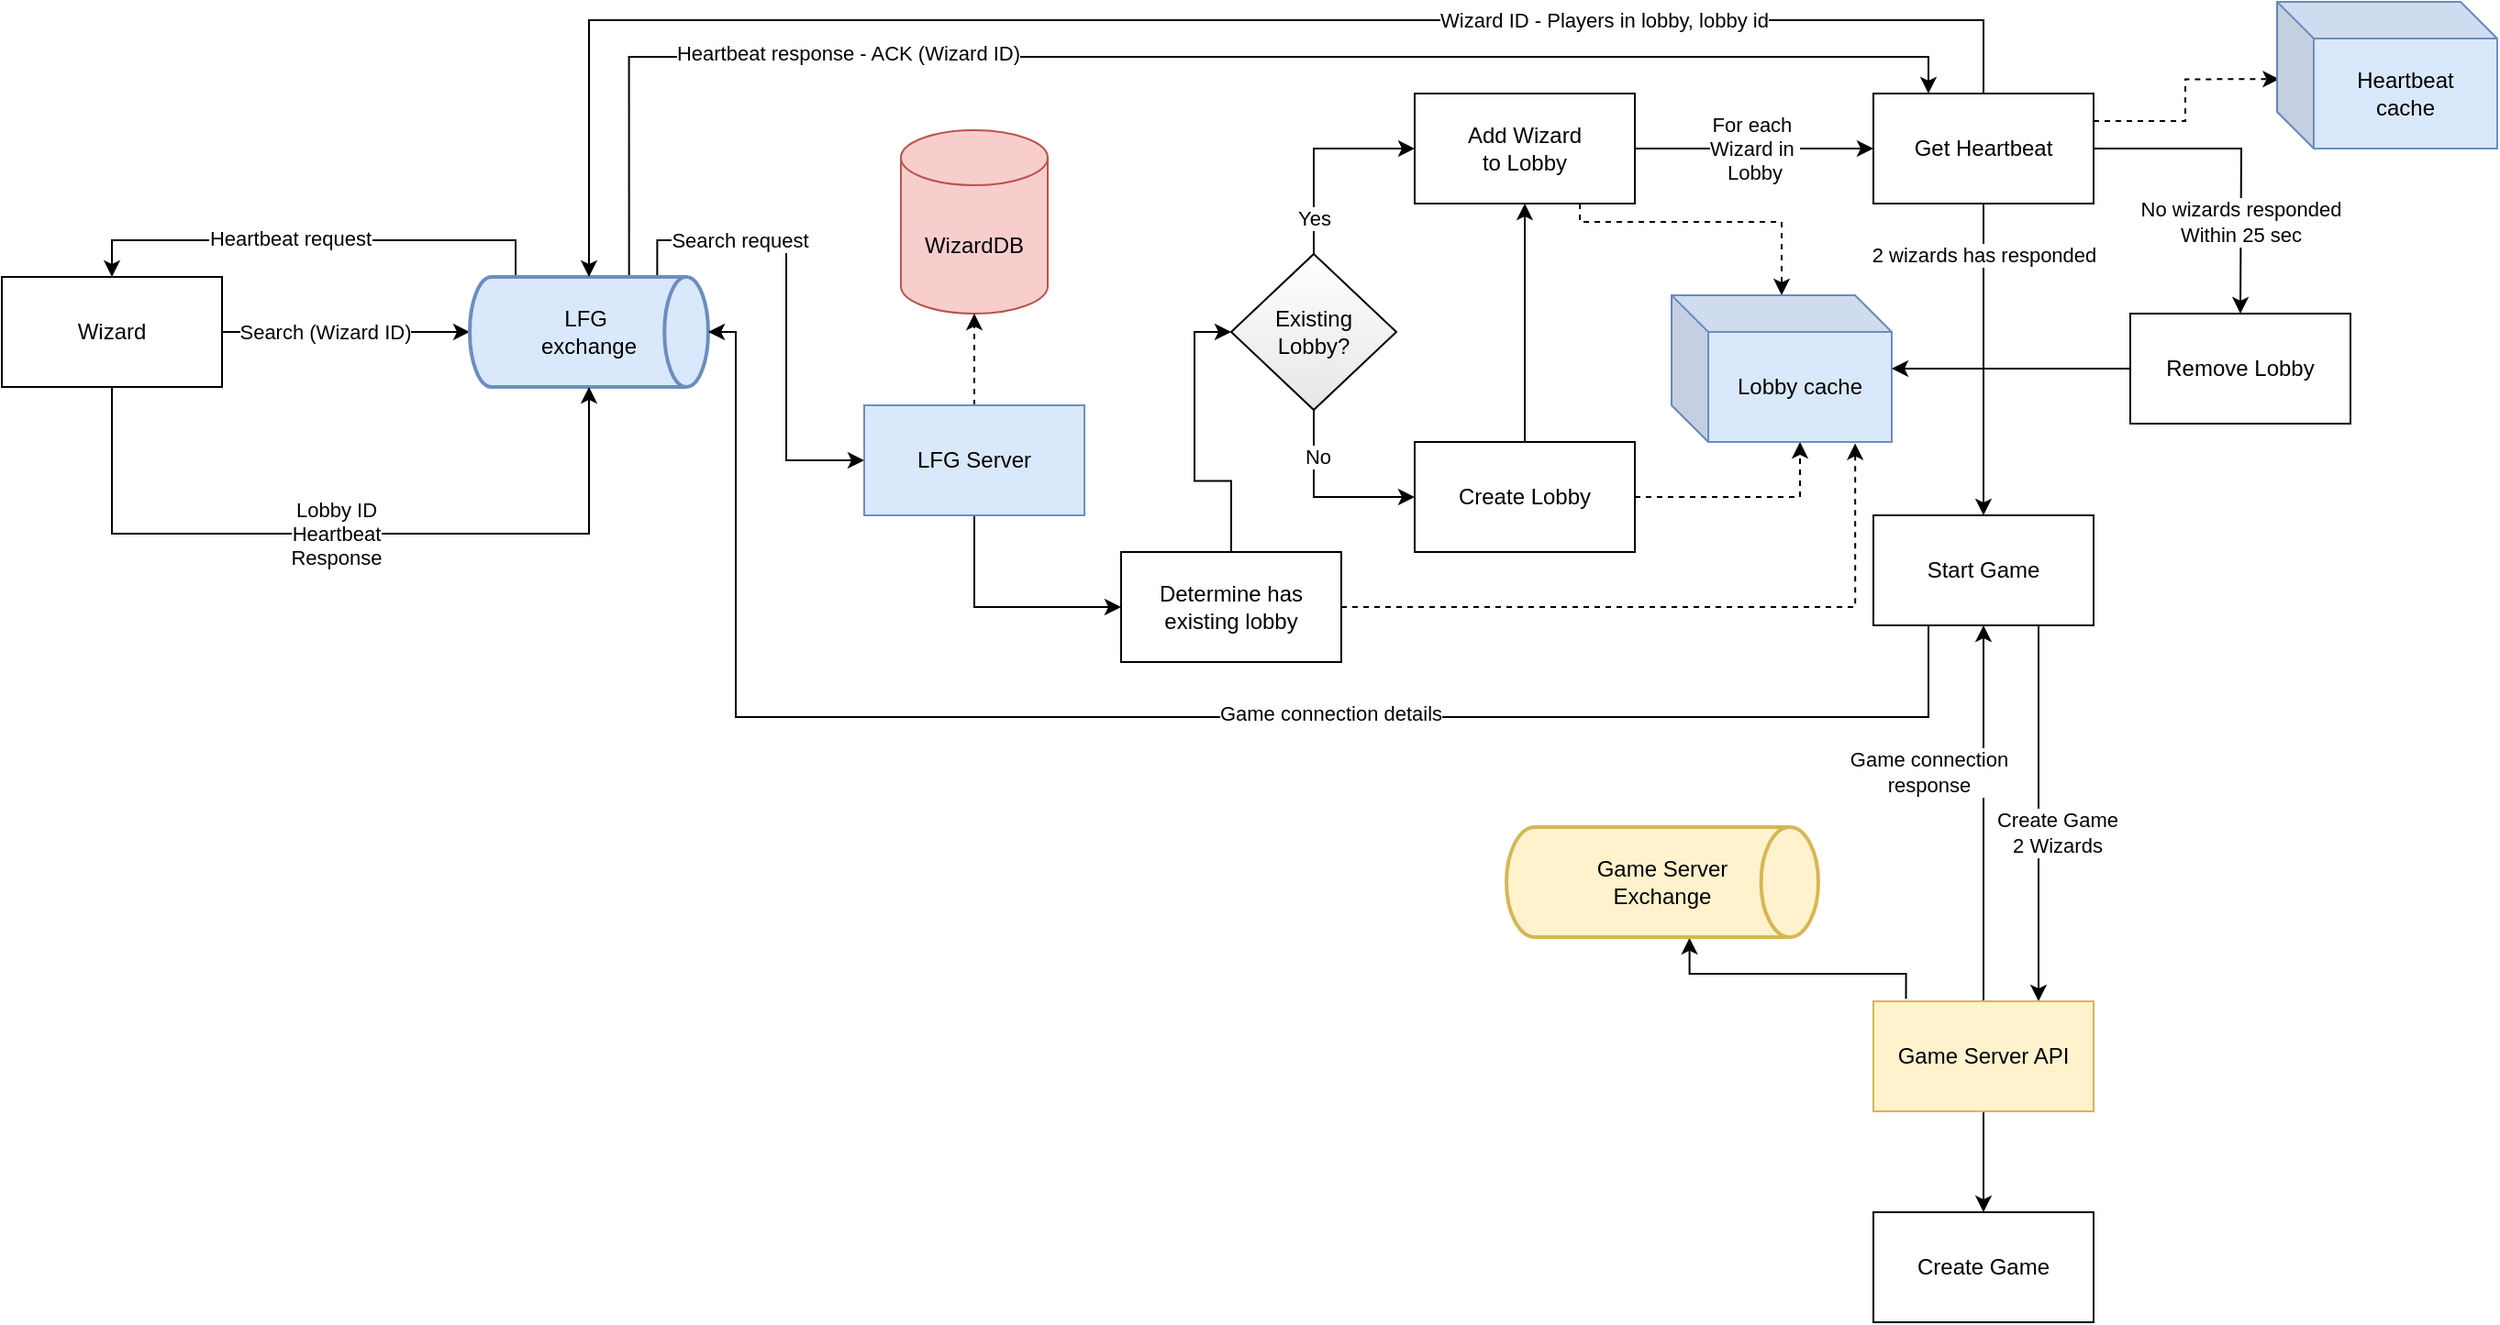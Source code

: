 <mxfile version="14.3.0" type="github">
  <diagram id="UbCPcvhUC4N1hX7AJckq" name="Page-1">
    <mxGraphModel dx="895" dy="532" grid="1" gridSize="10" guides="1" tooltips="1" connect="1" arrows="1" fold="1" page="1" pageScale="1" pageWidth="1654" pageHeight="1169" math="0" shadow="0">
      <root>
        <mxCell id="0" />
        <mxCell id="1" parent="0" />
        <mxCell id="wzo7vh88ep_ksWhKX13a-1" value="WizardDB" style="shape=cylinder3;whiteSpace=wrap;html=1;boundedLbl=1;backgroundOutline=1;size=15;fillColor=#f8cecc;strokeColor=#b85450;" vertex="1" parent="1">
          <mxGeometry x="760" y="80" width="80" height="100" as="geometry" />
        </mxCell>
        <mxCell id="wzo7vh88ep_ksWhKX13a-3" value="Wizard" style="rounded=0;whiteSpace=wrap;html=1;" vertex="1" parent="1">
          <mxGeometry x="270" y="160" width="120" height="60" as="geometry" />
        </mxCell>
        <mxCell id="wzo7vh88ep_ksWhKX13a-5" value="" style="endArrow=classic;html=1;exitX=1;exitY=0.5;exitDx=0;exitDy=0;edgeStyle=orthogonalEdgeStyle;rounded=0;entryX=0;entryY=0.5;entryDx=0;entryDy=0;entryPerimeter=0;" edge="1" parent="1" source="wzo7vh88ep_ksWhKX13a-3" target="wzo7vh88ep_ksWhKX13a-8">
          <mxGeometry width="50" height="50" relative="1" as="geometry">
            <mxPoint x="440" y="270" as="sourcePoint" />
            <mxPoint x="465" y="145" as="targetPoint" />
          </mxGeometry>
        </mxCell>
        <mxCell id="wzo7vh88ep_ksWhKX13a-9" value="Search (Wizard ID)" style="edgeLabel;html=1;align=center;verticalAlign=middle;resizable=0;points=[];" vertex="1" connectable="0" parent="wzo7vh88ep_ksWhKX13a-5">
          <mxGeometry x="-0.478" y="2" relative="1" as="geometry">
            <mxPoint x="21" y="2" as="offset" />
          </mxGeometry>
        </mxCell>
        <mxCell id="wzo7vh88ep_ksWhKX13a-34" style="edgeStyle=orthogonalEdgeStyle;rounded=0;orthogonalLoop=1;jettySize=auto;html=1;entryX=0.5;entryY=0;entryDx=0;entryDy=0;exitX=0.202;exitY=-0.005;exitDx=0;exitDy=0;exitPerimeter=0;" edge="1" parent="1" source="wzo7vh88ep_ksWhKX13a-8" target="wzo7vh88ep_ksWhKX13a-3">
          <mxGeometry relative="1" as="geometry">
            <Array as="points">
              <mxPoint x="550" y="160" />
              <mxPoint x="550" y="140" />
              <mxPoint x="330" y="140" />
            </Array>
          </mxGeometry>
        </mxCell>
        <mxCell id="wzo7vh88ep_ksWhKX13a-35" value="Heartbeat request" style="edgeLabel;html=1;align=center;verticalAlign=middle;resizable=0;points=[];" vertex="1" connectable="0" parent="wzo7vh88ep_ksWhKX13a-34">
          <mxGeometry x="0.103" y="-1" relative="1" as="geometry">
            <mxPoint as="offset" />
          </mxGeometry>
        </mxCell>
        <mxCell id="wzo7vh88ep_ksWhKX13a-50" style="edgeStyle=orthogonalEdgeStyle;rounded=0;orthogonalLoop=1;jettySize=auto;html=1;entryX=0;entryY=0.5;entryDx=0;entryDy=0;exitX=0.786;exitY=0.004;exitDx=0;exitDy=0;exitPerimeter=0;" edge="1" parent="1" source="wzo7vh88ep_ksWhKX13a-8" target="wzo7vh88ep_ksWhKX13a-15">
          <mxGeometry relative="1" as="geometry" />
        </mxCell>
        <mxCell id="wzo7vh88ep_ksWhKX13a-55" value="Search request" style="edgeLabel;html=1;align=center;verticalAlign=middle;resizable=0;points=[];" vertex="1" connectable="0" parent="wzo7vh88ep_ksWhKX13a-50">
          <mxGeometry x="-0.491" relative="1" as="geometry">
            <mxPoint as="offset" />
          </mxGeometry>
        </mxCell>
        <mxCell id="wzo7vh88ep_ksWhKX13a-52" style="edgeStyle=orthogonalEdgeStyle;rounded=0;orthogonalLoop=1;jettySize=auto;html=1;exitX=0.668;exitY=0.004;exitDx=0;exitDy=0;exitPerimeter=0;entryX=0.25;entryY=0;entryDx=0;entryDy=0;" edge="1" parent="1" source="wzo7vh88ep_ksWhKX13a-8" target="wzo7vh88ep_ksWhKX13a-32">
          <mxGeometry relative="1" as="geometry">
            <mxPoint x="670" y="70" as="targetPoint" />
          </mxGeometry>
        </mxCell>
        <mxCell id="wzo7vh88ep_ksWhKX13a-53" value="Heartbeat response - ACK (Wizard ID)" style="edgeLabel;html=1;align=center;verticalAlign=middle;resizable=0;points=[];" vertex="1" connectable="0" parent="wzo7vh88ep_ksWhKX13a-52">
          <mxGeometry x="-0.472" y="2" relative="1" as="geometry">
            <mxPoint x="14.89" as="offset" />
          </mxGeometry>
        </mxCell>
        <mxCell id="wzo7vh88ep_ksWhKX13a-8" value="LFG&amp;nbsp;&lt;br&gt;exchange" style="strokeWidth=2;html=1;shape=mxgraph.flowchart.direct_data;whiteSpace=wrap;fillColor=#dae8fc;strokeColor=#6c8ebf;" vertex="1" parent="1">
          <mxGeometry x="525" y="160" width="130" height="60" as="geometry" />
        </mxCell>
        <mxCell id="wzo7vh88ep_ksWhKX13a-20" style="edgeStyle=orthogonalEdgeStyle;rounded=0;orthogonalLoop=1;jettySize=auto;html=1;entryX=0;entryY=0.5;entryDx=0;entryDy=0;exitX=0.5;exitY=1;exitDx=0;exitDy=0;" edge="1" parent="1" source="wzo7vh88ep_ksWhKX13a-15" target="wzo7vh88ep_ksWhKX13a-56">
          <mxGeometry relative="1" as="geometry" />
        </mxCell>
        <mxCell id="wzo7vh88ep_ksWhKX13a-25" style="edgeStyle=orthogonalEdgeStyle;rounded=0;orthogonalLoop=1;jettySize=auto;html=1;entryX=0.5;entryY=1;entryDx=0;entryDy=0;entryPerimeter=0;dashed=1;" edge="1" parent="1" source="wzo7vh88ep_ksWhKX13a-15" target="wzo7vh88ep_ksWhKX13a-1">
          <mxGeometry relative="1" as="geometry">
            <mxPoint x="840" y="290" as="targetPoint" />
          </mxGeometry>
        </mxCell>
        <mxCell id="wzo7vh88ep_ksWhKX13a-15" value="LFG Server" style="rounded=0;whiteSpace=wrap;html=1;fillColor=#dae8fc;strokeColor=#6c8ebf;" vertex="1" parent="1">
          <mxGeometry x="740" y="230" width="120" height="60" as="geometry" />
        </mxCell>
        <mxCell id="wzo7vh88ep_ksWhKX13a-45" style="edgeStyle=orthogonalEdgeStyle;rounded=0;orthogonalLoop=1;jettySize=auto;html=1;entryX=0;entryY=0;entryDx=70;entryDy=80;entryPerimeter=0;dashed=1;" edge="1" parent="1" source="wzo7vh88ep_ksWhKX13a-16" target="wzo7vh88ep_ksWhKX13a-46">
          <mxGeometry relative="1" as="geometry">
            <mxPoint x="1220" y="220" as="targetPoint" />
          </mxGeometry>
        </mxCell>
        <mxCell id="wzo7vh88ep_ksWhKX13a-62" style="edgeStyle=orthogonalEdgeStyle;rounded=0;orthogonalLoop=1;jettySize=auto;html=1;entryX=0.5;entryY=1;entryDx=0;entryDy=0;" edge="1" parent="1" source="wzo7vh88ep_ksWhKX13a-16" target="wzo7vh88ep_ksWhKX13a-17">
          <mxGeometry relative="1" as="geometry" />
        </mxCell>
        <mxCell id="wzo7vh88ep_ksWhKX13a-16" value="Create Lobby" style="rounded=0;whiteSpace=wrap;html=1;" vertex="1" parent="1">
          <mxGeometry x="1040" y="250" width="120" height="60" as="geometry" />
        </mxCell>
        <mxCell id="wzo7vh88ep_ksWhKX13a-29" value="For each&amp;nbsp;&lt;br&gt;Wizard in&amp;nbsp;&lt;br&gt;Lobby" style="edgeStyle=orthogonalEdgeStyle;rounded=0;orthogonalLoop=1;jettySize=auto;html=1;entryX=0;entryY=0.5;entryDx=0;entryDy=0;" edge="1" parent="1" source="wzo7vh88ep_ksWhKX13a-17" target="wzo7vh88ep_ksWhKX13a-32">
          <mxGeometry relative="1" as="geometry">
            <mxPoint x="1280" y="90" as="targetPoint" />
          </mxGeometry>
        </mxCell>
        <mxCell id="wzo7vh88ep_ksWhKX13a-47" style="edgeStyle=orthogonalEdgeStyle;rounded=0;orthogonalLoop=1;jettySize=auto;html=1;exitX=0.75;exitY=1;exitDx=0;exitDy=0;dashed=1;" edge="1" parent="1" source="wzo7vh88ep_ksWhKX13a-17" target="wzo7vh88ep_ksWhKX13a-46">
          <mxGeometry relative="1" as="geometry">
            <Array as="points">
              <mxPoint x="1130" y="130" />
              <mxPoint x="1240" y="130" />
            </Array>
          </mxGeometry>
        </mxCell>
        <mxCell id="wzo7vh88ep_ksWhKX13a-17" value="Add Wizard &lt;br&gt;to Lobby" style="rounded=0;whiteSpace=wrap;html=1;" vertex="1" parent="1">
          <mxGeometry x="1040" y="60" width="120" height="60" as="geometry" />
        </mxCell>
        <mxCell id="wzo7vh88ep_ksWhKX13a-21" style="edgeStyle=orthogonalEdgeStyle;rounded=0;orthogonalLoop=1;jettySize=auto;html=1;entryX=0;entryY=0.5;entryDx=0;entryDy=0;exitX=0.5;exitY=0;exitDx=0;exitDy=0;" edge="1" parent="1" source="wzo7vh88ep_ksWhKX13a-19" target="wzo7vh88ep_ksWhKX13a-17">
          <mxGeometry relative="1" as="geometry" />
        </mxCell>
        <mxCell id="wzo7vh88ep_ksWhKX13a-23" value="Yes" style="edgeLabel;html=1;align=center;verticalAlign=middle;resizable=0;points=[];" vertex="1" connectable="0" parent="wzo7vh88ep_ksWhKX13a-21">
          <mxGeometry x="-0.641" relative="1" as="geometry">
            <mxPoint as="offset" />
          </mxGeometry>
        </mxCell>
        <mxCell id="wzo7vh88ep_ksWhKX13a-22" style="edgeStyle=orthogonalEdgeStyle;rounded=0;orthogonalLoop=1;jettySize=auto;html=1;entryX=0;entryY=0.5;entryDx=0;entryDy=0;exitX=0.5;exitY=1;exitDx=0;exitDy=0;" edge="1" parent="1" source="wzo7vh88ep_ksWhKX13a-19" target="wzo7vh88ep_ksWhKX13a-16">
          <mxGeometry relative="1" as="geometry" />
        </mxCell>
        <mxCell id="wzo7vh88ep_ksWhKX13a-24" value="No" style="edgeLabel;html=1;align=center;verticalAlign=middle;resizable=0;points=[];" vertex="1" connectable="0" parent="wzo7vh88ep_ksWhKX13a-22">
          <mxGeometry x="-0.509" y="2" relative="1" as="geometry">
            <mxPoint as="offset" />
          </mxGeometry>
        </mxCell>
        <mxCell id="wzo7vh88ep_ksWhKX13a-19" value="Existing &lt;br&gt;Lobby?" style="rhombus;whiteSpace=wrap;html=1;gradientColor=#E6E6E6;" vertex="1" parent="1">
          <mxGeometry x="940" y="147.5" width="90" height="85" as="geometry" />
        </mxCell>
        <mxCell id="wzo7vh88ep_ksWhKX13a-33" style="edgeStyle=orthogonalEdgeStyle;rounded=0;orthogonalLoop=1;jettySize=auto;html=1;entryX=0.5;entryY=0;entryDx=0;entryDy=0;entryPerimeter=0;exitX=0.5;exitY=0;exitDx=0;exitDy=0;" edge="1" parent="1" source="wzo7vh88ep_ksWhKX13a-32" target="wzo7vh88ep_ksWhKX13a-8">
          <mxGeometry relative="1" as="geometry">
            <Array as="points">
              <mxPoint x="1350" y="20" />
              <mxPoint x="590" y="20" />
            </Array>
          </mxGeometry>
        </mxCell>
        <mxCell id="wzo7vh88ep_ksWhKX13a-39" value="Wizard ID - Players in lobby, lobby id" style="edgeLabel;html=1;align=center;verticalAlign=middle;resizable=0;points=[];" vertex="1" connectable="0" parent="wzo7vh88ep_ksWhKX13a-33">
          <mxGeometry x="-0.476" relative="1" as="geometry">
            <mxPoint x="-1" as="offset" />
          </mxGeometry>
        </mxCell>
        <mxCell id="wzo7vh88ep_ksWhKX13a-44" style="edgeStyle=orthogonalEdgeStyle;rounded=0;orthogonalLoop=1;jettySize=auto;html=1;" edge="1" parent="1" source="wzo7vh88ep_ksWhKX13a-32">
          <mxGeometry relative="1" as="geometry">
            <mxPoint x="1350" y="290" as="targetPoint" />
          </mxGeometry>
        </mxCell>
        <mxCell id="wzo7vh88ep_ksWhKX13a-71" value="2 wizards has responded" style="edgeLabel;html=1;align=center;verticalAlign=middle;resizable=0;points=[];" vertex="1" connectable="0" parent="wzo7vh88ep_ksWhKX13a-44">
          <mxGeometry x="-0.671" relative="1" as="geometry">
            <mxPoint as="offset" />
          </mxGeometry>
        </mxCell>
        <mxCell id="wzo7vh88ep_ksWhKX13a-63" style="edgeStyle=orthogonalEdgeStyle;rounded=0;orthogonalLoop=1;jettySize=auto;html=1;" edge="1" parent="1" source="wzo7vh88ep_ksWhKX13a-32">
          <mxGeometry relative="1" as="geometry">
            <mxPoint x="1490" y="180.0" as="targetPoint" />
          </mxGeometry>
        </mxCell>
        <mxCell id="wzo7vh88ep_ksWhKX13a-65" value="No wizards responded&lt;br&gt;Within 25 sec" style="edgeLabel;html=1;align=center;verticalAlign=middle;resizable=0;points=[];" vertex="1" connectable="0" parent="wzo7vh88ep_ksWhKX13a-63">
          <mxGeometry x="-0.531" y="-4" relative="1" as="geometry">
            <mxPoint x="40" y="36" as="offset" />
          </mxGeometry>
        </mxCell>
        <mxCell id="wzo7vh88ep_ksWhKX13a-68" style="edgeStyle=orthogonalEdgeStyle;rounded=0;orthogonalLoop=1;jettySize=auto;html=1;entryX=0.01;entryY=0.527;entryDx=0;entryDy=0;entryPerimeter=0;exitX=1;exitY=0.25;exitDx=0;exitDy=0;dashed=1;" edge="1" parent="1" source="wzo7vh88ep_ksWhKX13a-32" target="wzo7vh88ep_ksWhKX13a-67">
          <mxGeometry relative="1" as="geometry" />
        </mxCell>
        <mxCell id="wzo7vh88ep_ksWhKX13a-32" value="Get Heartbeat" style="rounded=0;whiteSpace=wrap;html=1;" vertex="1" parent="1">
          <mxGeometry x="1290" y="60" width="120" height="60" as="geometry" />
        </mxCell>
        <mxCell id="wzo7vh88ep_ksWhKX13a-42" style="edgeStyle=orthogonalEdgeStyle;rounded=0;orthogonalLoop=1;jettySize=auto;html=1;exitX=0.5;exitY=1;exitDx=0;exitDy=0;entryX=0.5;entryY=1;entryDx=0;entryDy=0;entryPerimeter=0;" edge="1" parent="1" source="wzo7vh88ep_ksWhKX13a-3" target="wzo7vh88ep_ksWhKX13a-8">
          <mxGeometry relative="1" as="geometry">
            <mxPoint x="570" y="380" as="sourcePoint" />
            <mxPoint x="525" y="210" as="targetPoint" />
            <Array as="points">
              <mxPoint x="330" y="300" />
              <mxPoint x="590" y="300" />
            </Array>
          </mxGeometry>
        </mxCell>
        <mxCell id="wzo7vh88ep_ksWhKX13a-43" value="Lobby ID&lt;br&gt;Heartbeat&lt;br&gt;Response" style="edgeLabel;html=1;align=center;verticalAlign=middle;resizable=0;points=[];" vertex="1" connectable="0" parent="wzo7vh88ep_ksWhKX13a-42">
          <mxGeometry x="0.257" y="-2" relative="1" as="geometry">
            <mxPoint x="-62.06" y="-2.0" as="offset" />
          </mxGeometry>
        </mxCell>
        <mxCell id="wzo7vh88ep_ksWhKX13a-46" value="Lobby cache" style="shape=cube;whiteSpace=wrap;html=1;boundedLbl=1;backgroundOutline=1;darkOpacity=0.05;darkOpacity2=0.1;fillColor=#dae8fc;strokeColor=#6c8ebf;" vertex="1" parent="1">
          <mxGeometry x="1180" y="170" width="120" height="80" as="geometry" />
        </mxCell>
        <mxCell id="wzo7vh88ep_ksWhKX13a-74" style="edgeStyle=orthogonalEdgeStyle;rounded=0;orthogonalLoop=1;jettySize=auto;html=1;exitX=0.25;exitY=1;exitDx=0;exitDy=0;" edge="1" parent="1" source="wzo7vh88ep_ksWhKX13a-48" target="wzo7vh88ep_ksWhKX13a-8">
          <mxGeometry relative="1" as="geometry">
            <mxPoint x="790" y="420" as="targetPoint" />
            <mxPoint x="1290" y="390" as="sourcePoint" />
            <Array as="points">
              <mxPoint x="1320" y="400" />
              <mxPoint x="670" y="400" />
              <mxPoint x="670" y="190" />
            </Array>
          </mxGeometry>
        </mxCell>
        <mxCell id="wzo7vh88ep_ksWhKX13a-85" value="Game connection details" style="edgeLabel;html=1;align=center;verticalAlign=middle;resizable=0;points=[];" vertex="1" connectable="0" parent="wzo7vh88ep_ksWhKX13a-74">
          <mxGeometry x="-0.187" y="-2" relative="1" as="geometry">
            <mxPoint as="offset" />
          </mxGeometry>
        </mxCell>
        <mxCell id="wzo7vh88ep_ksWhKX13a-77" style="edgeStyle=orthogonalEdgeStyle;rounded=0;orthogonalLoop=1;jettySize=auto;html=1;exitX=0.75;exitY=1;exitDx=0;exitDy=0;entryX=0.75;entryY=0;entryDx=0;entryDy=0;" edge="1" parent="1" source="wzo7vh88ep_ksWhKX13a-48" target="wzo7vh88ep_ksWhKX13a-73">
          <mxGeometry relative="1" as="geometry">
            <mxPoint x="1380" y="560" as="targetPoint" />
          </mxGeometry>
        </mxCell>
        <mxCell id="wzo7vh88ep_ksWhKX13a-82" value="Create Game&lt;br&gt;2 Wizards" style="edgeLabel;html=1;align=center;verticalAlign=middle;resizable=0;points=[];" vertex="1" connectable="0" parent="wzo7vh88ep_ksWhKX13a-77">
          <mxGeometry x="0.099" y="2" relative="1" as="geometry">
            <mxPoint x="8" as="offset" />
          </mxGeometry>
        </mxCell>
        <mxCell id="wzo7vh88ep_ksWhKX13a-48" value="Start Game" style="rounded=0;whiteSpace=wrap;html=1;" vertex="1" parent="1">
          <mxGeometry x="1290" y="290" width="120" height="60" as="geometry" />
        </mxCell>
        <mxCell id="wzo7vh88ep_ksWhKX13a-57" style="edgeStyle=orthogonalEdgeStyle;rounded=0;orthogonalLoop=1;jettySize=auto;html=1;entryX=0;entryY=0.5;entryDx=0;entryDy=0;" edge="1" parent="1" source="wzo7vh88ep_ksWhKX13a-56" target="wzo7vh88ep_ksWhKX13a-19">
          <mxGeometry relative="1" as="geometry" />
        </mxCell>
        <mxCell id="wzo7vh88ep_ksWhKX13a-58" style="edgeStyle=orthogonalEdgeStyle;rounded=0;orthogonalLoop=1;jettySize=auto;html=1;entryX=0.834;entryY=1.01;entryDx=0;entryDy=0;entryPerimeter=0;dashed=1;" edge="1" parent="1" source="wzo7vh88ep_ksWhKX13a-56" target="wzo7vh88ep_ksWhKX13a-46">
          <mxGeometry relative="1" as="geometry" />
        </mxCell>
        <mxCell id="wzo7vh88ep_ksWhKX13a-56" value="Determine has existing lobby" style="rounded=0;whiteSpace=wrap;html=1;" vertex="1" parent="1">
          <mxGeometry x="880" y="310" width="120" height="60" as="geometry" />
        </mxCell>
        <mxCell id="wzo7vh88ep_ksWhKX13a-66" style="edgeStyle=orthogonalEdgeStyle;rounded=0;orthogonalLoop=1;jettySize=auto;html=1;" edge="1" parent="1" source="wzo7vh88ep_ksWhKX13a-64" target="wzo7vh88ep_ksWhKX13a-46">
          <mxGeometry relative="1" as="geometry" />
        </mxCell>
        <mxCell id="wzo7vh88ep_ksWhKX13a-64" value="Remove Lobby" style="rounded=0;whiteSpace=wrap;html=1;" vertex="1" parent="1">
          <mxGeometry x="1430" y="180" width="120" height="60" as="geometry" />
        </mxCell>
        <mxCell id="wzo7vh88ep_ksWhKX13a-67" value="Heartbeat&lt;br&gt;cache" style="shape=cube;whiteSpace=wrap;html=1;boundedLbl=1;backgroundOutline=1;darkOpacity=0.05;darkOpacity2=0.1;fillColor=#dae8fc;strokeColor=#6c8ebf;" vertex="1" parent="1">
          <mxGeometry x="1510" y="10" width="120" height="80" as="geometry" />
        </mxCell>
        <mxCell id="wzo7vh88ep_ksWhKX13a-80" style="edgeStyle=orthogonalEdgeStyle;rounded=0;orthogonalLoop=1;jettySize=auto;html=1;entryX=0.5;entryY=0;entryDx=0;entryDy=0;" edge="1" parent="1" source="wzo7vh88ep_ksWhKX13a-73" target="wzo7vh88ep_ksWhKX13a-79">
          <mxGeometry relative="1" as="geometry" />
        </mxCell>
        <mxCell id="wzo7vh88ep_ksWhKX13a-81" style="edgeStyle=orthogonalEdgeStyle;rounded=0;orthogonalLoop=1;jettySize=auto;html=1;entryX=0.587;entryY=1.007;entryDx=0;entryDy=0;entryPerimeter=0;exitX=0.148;exitY=-0.022;exitDx=0;exitDy=0;exitPerimeter=0;" edge="1" parent="1" source="wzo7vh88ep_ksWhKX13a-73" target="wzo7vh88ep_ksWhKX13a-75">
          <mxGeometry relative="1" as="geometry">
            <Array as="points">
              <mxPoint x="1308" y="540" />
              <mxPoint x="1190" y="540" />
            </Array>
          </mxGeometry>
        </mxCell>
        <mxCell id="wzo7vh88ep_ksWhKX13a-83" style="edgeStyle=orthogonalEdgeStyle;rounded=0;orthogonalLoop=1;jettySize=auto;html=1;entryX=0.5;entryY=1;entryDx=0;entryDy=0;" edge="1" parent="1" source="wzo7vh88ep_ksWhKX13a-73" target="wzo7vh88ep_ksWhKX13a-48">
          <mxGeometry relative="1" as="geometry" />
        </mxCell>
        <mxCell id="wzo7vh88ep_ksWhKX13a-84" value="Game connection&lt;br&gt;response" style="edgeLabel;html=1;align=center;verticalAlign=middle;resizable=0;points=[];" vertex="1" connectable="0" parent="wzo7vh88ep_ksWhKX13a-83">
          <mxGeometry x="0.437" y="-3" relative="1" as="geometry">
            <mxPoint x="-33" y="22.59" as="offset" />
          </mxGeometry>
        </mxCell>
        <mxCell id="wzo7vh88ep_ksWhKX13a-73" value="Game Server API" style="rounded=0;whiteSpace=wrap;html=1;fillColor=#fff2cc;strokeColor=#d6b656;" vertex="1" parent="1">
          <mxGeometry x="1290" y="555" width="120" height="60" as="geometry" />
        </mxCell>
        <mxCell id="wzo7vh88ep_ksWhKX13a-75" value="Game Server &lt;br&gt;Exchange" style="strokeWidth=2;html=1;shape=mxgraph.flowchart.direct_data;whiteSpace=wrap;fillColor=#fff2cc;strokeColor=#d6b656;" vertex="1" parent="1">
          <mxGeometry x="1090" y="460" width="170" height="60" as="geometry" />
        </mxCell>
        <mxCell id="wzo7vh88ep_ksWhKX13a-79" value="Create Game" style="rounded=0;whiteSpace=wrap;html=1;" vertex="1" parent="1">
          <mxGeometry x="1290" y="670" width="120" height="60" as="geometry" />
        </mxCell>
      </root>
    </mxGraphModel>
  </diagram>
</mxfile>
